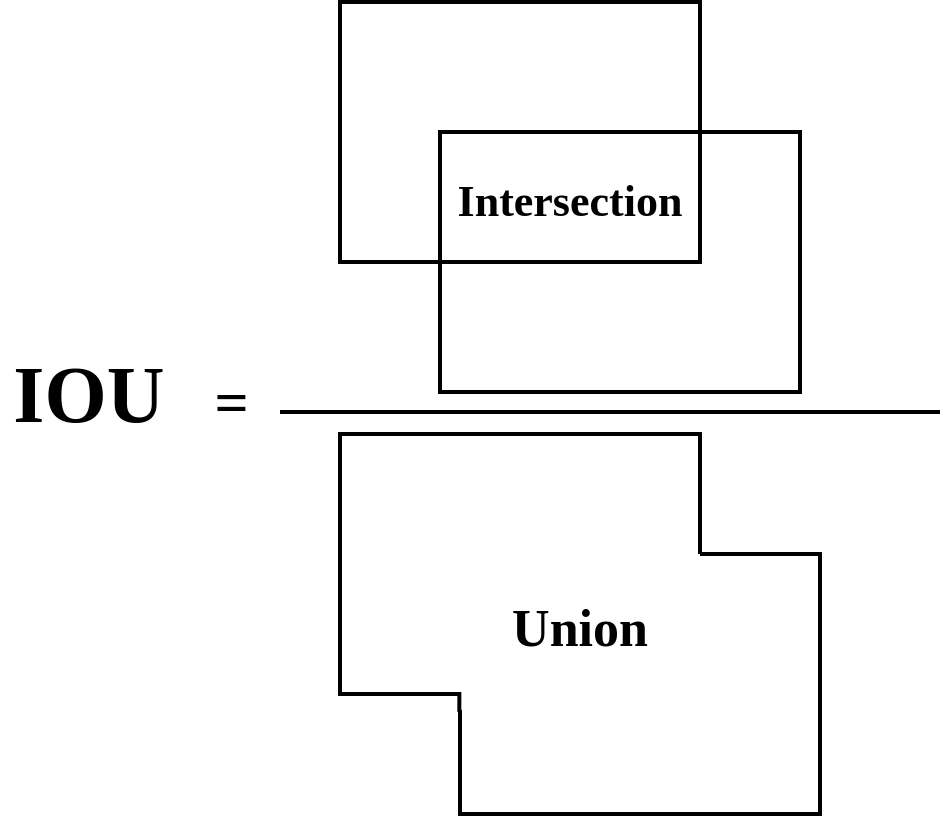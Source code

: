 <mxfile version="13.1.3" type="github"><diagram id="YX_EifYD7OXocKziGm0p" name="Page-1"><mxGraphModel dx="1808" dy="526" grid="1" gridSize="10" guides="1" tooltips="1" connect="1" arrows="1" fold="1" page="1" pageScale="1" pageWidth="827" pageHeight="1169" math="0" shadow="0"><root><mxCell id="0"/><mxCell id="1" parent="0"/><mxCell id="_TEGq_Pzkuiqn-HanB5t-1" value="&lt;span&gt;&lt;font style=&quot;font-size: 40px&quot;&gt;IOU&amp;nbsp;&lt;/font&gt;&lt;font style=&quot;font-size: 30px&quot;&gt;&amp;nbsp; =&lt;/font&gt;&lt;/span&gt;" style="text;html=1;align=center;verticalAlign=middle;resizable=0;points=[];autosize=1;fontFamily=Times New Roman;fontSize=22;fontStyle=1;strokeWidth=2;" vertex="1" parent="1"><mxGeometry x="-50" y="301" width="130" height="40" as="geometry"/></mxCell><mxCell id="_TEGq_Pzkuiqn-HanB5t-2" value="" style="rounded=0;whiteSpace=wrap;html=1;fontFamily=Times New Roman;fontSize=22;fontStyle=1;strokeWidth=2;" vertex="1" parent="1"><mxGeometry x="120" y="125" width="180" height="130" as="geometry"/></mxCell><mxCell id="_TEGq_Pzkuiqn-HanB5t-4" value="Intersection" style="text;html=1;strokeColor=none;fillColor=none;align=center;verticalAlign=middle;whiteSpace=wrap;rounded=0;fontFamily=Times New Roman;fontSize=22;fontStyle=1;strokeWidth=2;" vertex="1" parent="1"><mxGeometry x="170" y="215" width="130" height="20" as="geometry"/></mxCell><mxCell id="_TEGq_Pzkuiqn-HanB5t-5" value="" style="rounded=0;whiteSpace=wrap;html=1;fillColor=none;fontFamily=Times New Roman;fontSize=26;fontStyle=1;strokeWidth=2;" vertex="1" parent="1"><mxGeometry x="170" y="190" width="180" height="130" as="geometry"/></mxCell><mxCell id="_TEGq_Pzkuiqn-HanB5t-6" value="" style="endArrow=none;html=1;fontFamily=Times New Roman;fontSize=22;fontStyle=1;strokeWidth=2;" edge="1" parent="1"><mxGeometry width="50" height="50" relative="1" as="geometry"><mxPoint x="90" y="330" as="sourcePoint"/><mxPoint x="420" y="330" as="targetPoint"/></mxGeometry></mxCell><mxCell id="_TEGq_Pzkuiqn-HanB5t-7" value="" style="rounded=0;whiteSpace=wrap;html=1;fontFamily=Times New Roman;fontSize=22;fontStyle=1;strokeWidth=2;" vertex="1" parent="1"><mxGeometry x="120" y="341" width="180" height="130" as="geometry"/></mxCell><mxCell id="_TEGq_Pzkuiqn-HanB5t-8" value="" style="rounded=0;whiteSpace=wrap;html=1;fillColor=none;fontFamily=Times New Roman;fontSize=22;fontStyle=1;strokeWidth=2;" vertex="1" parent="1"><mxGeometry x="180" y="401" width="180" height="130" as="geometry"/></mxCell><mxCell id="_TEGq_Pzkuiqn-HanB5t-10" value="" style="rounded=0;whiteSpace=wrap;html=1;fillColor=#ffffff;strokeColor=#FFFFFF;fontFamily=Times New Roman;fontSize=22;fontStyle=1;strokeWidth=2;" vertex="1" parent="1"><mxGeometry x="180" y="398" width="120" height="80" as="geometry"/></mxCell><mxCell id="_TEGq_Pzkuiqn-HanB5t-11" value="Union" style="text;html=1;strokeColor=none;fillColor=none;align=center;verticalAlign=middle;whiteSpace=wrap;rounded=0;fontFamily=Times New Roman;fontSize=22;fontStyle=1;strokeWidth=2;" vertex="1" parent="1"><mxGeometry x="220" y="428" width="40" height="20" as="geometry"/></mxCell><mxCell id="_TEGq_Pzkuiqn-HanB5t-12" value="" style="endArrow=none;html=1;strokeWidth=2;fontFamily=Times New Roman;fontSize=26;" edge="1" parent="1"><mxGeometry width="50" height="50" relative="1" as="geometry"><mxPoint x="179.67" y="480" as="sourcePoint"/><mxPoint x="179.67" y="470" as="targetPoint"/></mxGeometry></mxCell><mxCell id="_TEGq_Pzkuiqn-HanB5t-13" value="" style="endArrow=none;html=1;strokeWidth=2;fontFamily=Times New Roman;fontSize=26;" edge="1" parent="1"><mxGeometry width="50" height="50" relative="1" as="geometry"><mxPoint x="300" y="405" as="sourcePoint"/><mxPoint x="300" y="395" as="targetPoint"/></mxGeometry></mxCell><mxCell id="_TEGq_Pzkuiqn-HanB5t-14" value="" style="rounded=1;whiteSpace=wrap;html=1;strokeColor=#FFFFFF;strokeWidth=2;fillColor=#ffffff;fontFamily=Times New Roman;fontSize=26;" vertex="1" parent="1"><mxGeometry x="170" y="399" width="160" height="70" as="geometry"/></mxCell><mxCell id="_TEGq_Pzkuiqn-HanB5t-15" value="" style="endArrow=none;html=1;strokeWidth=2;fontFamily=Times New Roman;fontSize=26;" edge="1" parent="1"><mxGeometry width="50" height="50" relative="1" as="geometry"><mxPoint x="300" y="401" as="sourcePoint"/><mxPoint x="350" y="401" as="targetPoint"/></mxGeometry></mxCell><mxCell id="_TEGq_Pzkuiqn-HanB5t-16" value="" style="endArrow=none;html=1;strokeWidth=2;fontFamily=Times New Roman;fontSize=26;" edge="1" parent="1"><mxGeometry width="50" height="50" relative="1" as="geometry"><mxPoint x="300" y="401" as="sourcePoint"/><mxPoint x="300" y="381" as="targetPoint"/></mxGeometry></mxCell><mxCell id="_TEGq_Pzkuiqn-HanB5t-17" value="&lt;b&gt;Union&lt;/b&gt;" style="text;html=1;strokeColor=none;fillColor=none;align=center;verticalAlign=middle;whiteSpace=wrap;rounded=0;fontFamily=Times New Roman;fontSize=26;" vertex="1" parent="1"><mxGeometry x="220" y="428" width="40" height="20" as="geometry"/></mxCell></root></mxGraphModel></diagram></mxfile>